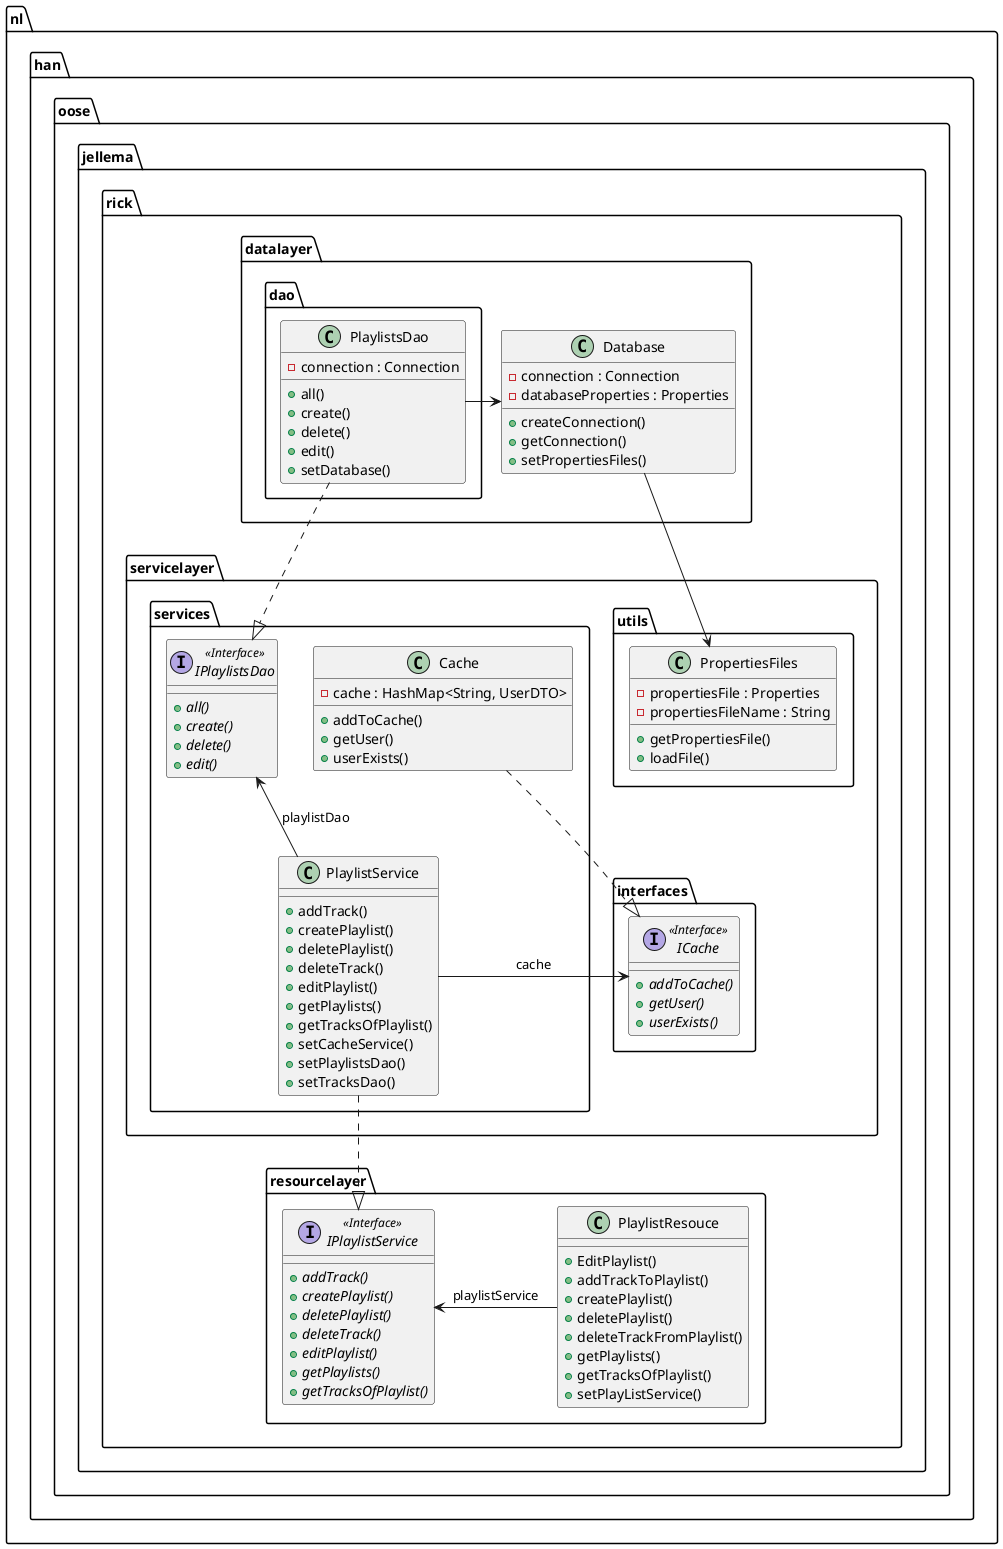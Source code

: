 @startuml

namespace nl.han.oose.jellema.rick {
    namespace nl.han.oose.jellema.rick.datalayer{
        namespace nl.han.oose.jellema.rick.datalayer.dao{
            class PlaylistsDao {
                - connection : Connection
                + all()
                + create()
                + delete()
                + edit()
                + setDatabase()
            }
        }

        class Database {
            - connection : Connection
            - databaseProperties : Properties
            + createConnection()
            + getConnection()
            + setPropertiesFiles()
        }

    }
    namespace nl.han.oose.jellema.rick.servicelayer{
        namespace nl.han.oose.jellema.rick.servicelayer.utils {
            Class PropertiesFiles {
                - propertiesFile : Properties
                - propertiesFileName : String
                + getPropertiesFile()
                + loadFile()
            }
        }
        namespace nl.han.oose.jellema.rick.servicelayer.interfaces {
            Interface ICache <<Interface>> {
                {abstract} + addToCache()
                {abstract} + getUser()
                {abstract} + userExists()
            }
        }
        namespace nl.han.oose.jellema.rick.servicelayer.services {
            Class Cache {
                - cache : HashMap<String, UserDTO>
                + addToCache()
                + getUser()
                + userExists()
            }

            class PlaylistService {
                + addTrack()
                + createPlaylist()
                + deletePlaylist()
                + deleteTrack()
                + editPlaylist()
                + getPlaylists()
                + getTracksOfPlaylist()
                + setCacheService()
                + setPlaylistsDao()
                + setTracksDao()
            }

            Interface IPlaylistsDao <<Interface>> {
                {abstract} + all()
                {abstract} + create()
                {abstract} + delete()
                {abstract} + edit()
            }
        }
    }
    namespace nl.han.oose.jellema.rick.resourcelayer{
        class PlaylistResouce{
              + EditPlaylist()
              + addTrackToPlaylist()
              + createPlaylist()
              + deletePlaylist()
              + deleteTrackFromPlaylist()
              + getPlaylists()
              + getTracksOfPlaylist()
              + setPlayListService()
        }

        interface IPlaylistService <<Interface>>{
              {abstract} + addTrack()
              {abstract} + createPlaylist()
              {abstract} + deletePlaylist()
              {abstract} + deleteTrack()
              {abstract} + editPlaylist()
              {abstract} + getPlaylists()
              {abstract} + getTracksOfPlaylist()
        }
    }
}


nl.han.oose.jellema.rick.datalayer.Database <-left- nl.han.oose.jellema.rick.datalayer.dao.PlaylistsDao
nl.han.oose.jellema.rick.datalayer.Database -up-> nl.han.oose.jellema.rick.servicelayer.utils.PropertiesFiles

nl.han.oose.jellema.rick.servicelayer.interfaces.ICache <|.left. nl.han.oose.jellema.rick.servicelayer.services.Cache
nl.han.oose.jellema.rick.servicelayer.services.PlaylistService -left-> nl.han.oose.jellema.rick.servicelayer.interfaces.ICache : cache
nl.han.oose.jellema.rick.servicelayer.services.PlaylistService -up-> nl.han.oose.jellema.rick.servicelayer.services.IPlaylistsDao : playlistDao
nl.han.oose.jellema.rick.servicelayer.services.IPlaylistsDao <|.up. nl.han.oose.jellema.rick.datalayer.dao.PlaylistsDao

nl.han.oose.jellema.rick.resourcelayer.PlaylistResouce -left-> nl.han.oose.jellema.rick.resourcelayer.IPlaylistService : playlistService
nl.han.oose.jellema.rick.resourcelayer.IPlaylistService <|.up. nl.han.oose.jellema.rick.servicelayer.services.PlaylistService



@enduml